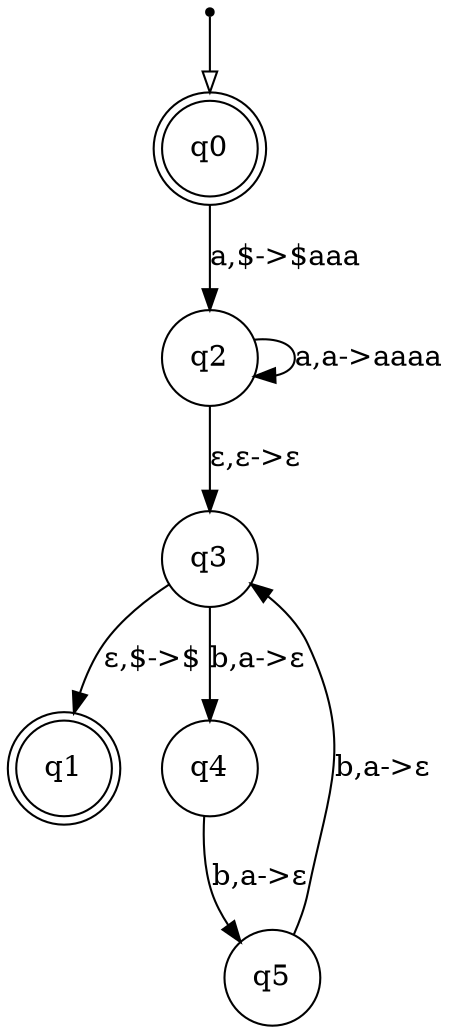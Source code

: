 digraph {
  node [shape=point]; __start;
  node [shape = doublecircle]; q0;
  node [shape = doublecircle]; q1;
  node [shape = circle]; q2;
  node [shape = circle]; q3;
  node [shape = circle]; q4;
  node [shape = circle]; q5;

  __start -> q0 [arrowhead = empty];
  q0 -> q2 [label = "a,$->$aaa"];
  q2 -> q2 [label = "a,a->aaaa"];
  q2 -> q3 [label = "ε,ε->ε"];
  q3 -> q4 [label = "b,a->ε"];
  q3 -> q1 [label = "ε,$->$"];
  q4 -> q5 [label = "b,a->ε"];
  q5 -> q3 [label = "b,a->ε"];
}